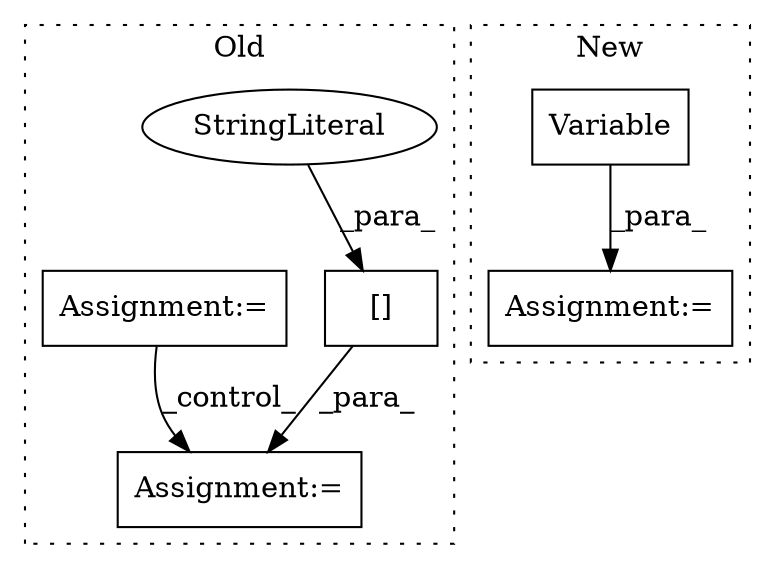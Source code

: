 digraph G {
subgraph cluster0 {
1 [label="[]" a="2" s="4507,4555" l="10,1" shape="box"];
4 [label="StringLiteral" a="45" s="4517" l="38" shape="ellipse"];
5 [label="Assignment:=" a="7" s="4506" l="1" shape="box"];
6 [label="Assignment:=" a="7" s="4290,4393" l="53,2" shape="box"];
label = "Old";
style="dotted";
}
subgraph cluster1 {
2 [label="Variable" a="32" s="3986,4000" l="9,1" shape="box"];
3 [label="Assignment:=" a="7" s="3985" l="1" shape="box"];
label = "New";
style="dotted";
}
1 -> 5 [label="_para_"];
2 -> 3 [label="_para_"];
4 -> 1 [label="_para_"];
6 -> 5 [label="_control_"];
}